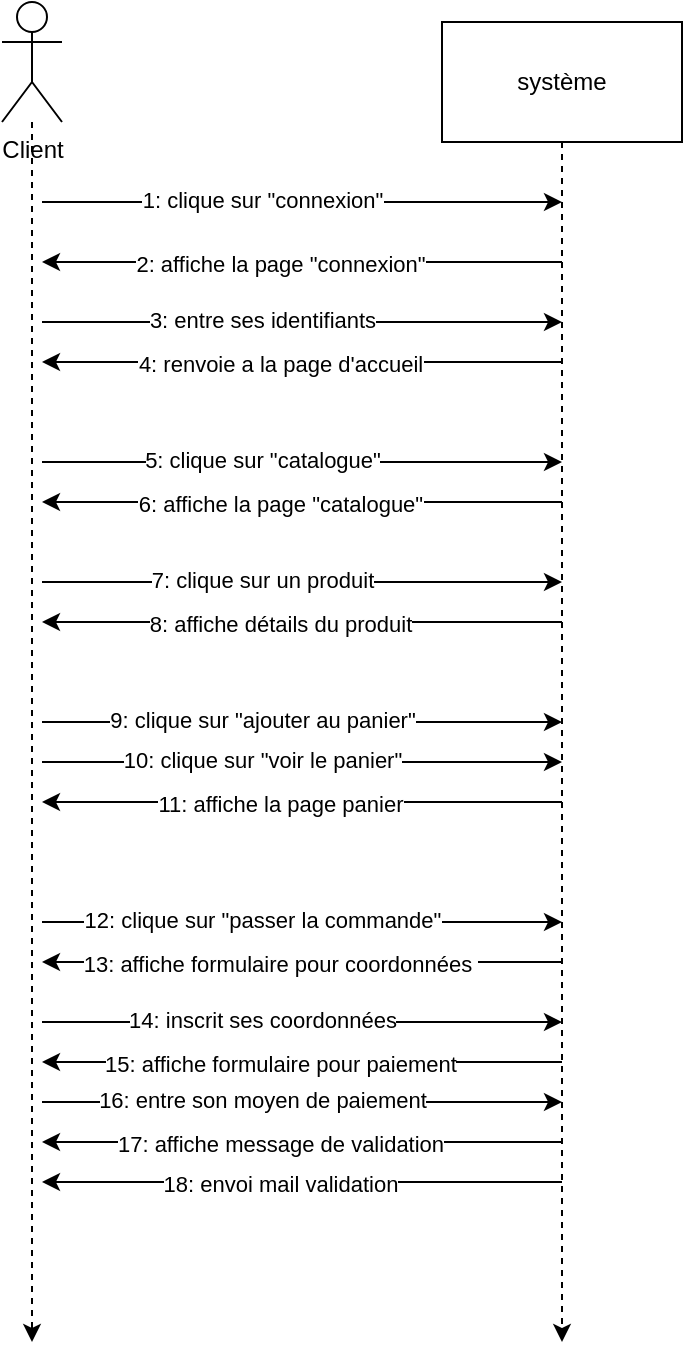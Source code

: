 <mxfile version="27.1.0">
  <diagram name="Page-1" id="yAJDJlF7w6Z2BPJ_sFRI">
    <mxGraphModel dx="1360" dy="793" grid="1" gridSize="10" guides="1" tooltips="1" connect="1" arrows="1" fold="1" page="1" pageScale="1" pageWidth="827" pageHeight="1169" math="0" shadow="0">
      <root>
        <mxCell id="0" />
        <mxCell id="1" parent="0" />
        <mxCell id="1WWdEcd1YNxhQH8Uuy1p-3" style="edgeStyle=orthogonalEdgeStyle;rounded=0;orthogonalLoop=1;jettySize=auto;html=1;dashed=1;" edge="1" parent="1" source="1WWdEcd1YNxhQH8Uuy1p-1">
          <mxGeometry relative="1" as="geometry">
            <mxPoint x="85" y="710" as="targetPoint" />
          </mxGeometry>
        </mxCell>
        <mxCell id="1WWdEcd1YNxhQH8Uuy1p-1" value="Client" style="shape=umlActor;verticalLabelPosition=bottom;verticalAlign=top;html=1;outlineConnect=0;" vertex="1" parent="1">
          <mxGeometry x="70" y="40" width="30" height="60" as="geometry" />
        </mxCell>
        <mxCell id="1WWdEcd1YNxhQH8Uuy1p-4" style="edgeStyle=orthogonalEdgeStyle;rounded=0;orthogonalLoop=1;jettySize=auto;html=1;dashed=1;" edge="1" parent="1" source="1WWdEcd1YNxhQH8Uuy1p-2">
          <mxGeometry relative="1" as="geometry">
            <mxPoint x="350" y="710" as="targetPoint" />
          </mxGeometry>
        </mxCell>
        <mxCell id="1WWdEcd1YNxhQH8Uuy1p-2" value="système" style="rounded=0;whiteSpace=wrap;html=1;" vertex="1" parent="1">
          <mxGeometry x="290" y="50" width="120" height="60" as="geometry" />
        </mxCell>
        <mxCell id="1WWdEcd1YNxhQH8Uuy1p-5" value="" style="edgeStyle=none;orthogonalLoop=1;jettySize=auto;html=1;rounded=0;" edge="1" parent="1">
          <mxGeometry width="100" relative="1" as="geometry">
            <mxPoint x="90" y="140" as="sourcePoint" />
            <mxPoint x="350" y="140" as="targetPoint" />
            <Array as="points" />
          </mxGeometry>
        </mxCell>
        <mxCell id="1WWdEcd1YNxhQH8Uuy1p-6" value="1: clique sur &quot;connexion&quot;" style="edgeLabel;html=1;align=center;verticalAlign=middle;resizable=0;points=[];" vertex="1" connectable="0" parent="1WWdEcd1YNxhQH8Uuy1p-5">
          <mxGeometry x="-0.3" y="1" relative="1" as="geometry">
            <mxPoint x="19" as="offset" />
          </mxGeometry>
        </mxCell>
        <mxCell id="1WWdEcd1YNxhQH8Uuy1p-7" value="" style="edgeStyle=none;orthogonalLoop=1;jettySize=auto;html=1;rounded=0;" edge="1" parent="1">
          <mxGeometry width="100" relative="1" as="geometry">
            <mxPoint x="350" y="170" as="sourcePoint" />
            <mxPoint x="90" y="170" as="targetPoint" />
            <Array as="points">
              <mxPoint x="220" y="170" />
            </Array>
          </mxGeometry>
        </mxCell>
        <mxCell id="1WWdEcd1YNxhQH8Uuy1p-8" value="2: affiche la page &quot;connexion&quot;" style="edgeLabel;html=1;align=center;verticalAlign=middle;resizable=0;points=[];" vertex="1" connectable="0" parent="1WWdEcd1YNxhQH8Uuy1p-7">
          <mxGeometry x="0.085" y="1" relative="1" as="geometry">
            <mxPoint as="offset" />
          </mxGeometry>
        </mxCell>
        <mxCell id="1WWdEcd1YNxhQH8Uuy1p-10" value="" style="edgeStyle=none;orthogonalLoop=1;jettySize=auto;html=1;rounded=0;" edge="1" parent="1">
          <mxGeometry width="100" relative="1" as="geometry">
            <mxPoint x="350" y="290" as="sourcePoint" />
            <mxPoint x="90" y="290" as="targetPoint" />
            <Array as="points">
              <mxPoint x="220" y="290" />
            </Array>
          </mxGeometry>
        </mxCell>
        <mxCell id="1WWdEcd1YNxhQH8Uuy1p-11" value="6: affiche la page &quot;catalogue&quot;" style="edgeLabel;html=1;align=center;verticalAlign=middle;resizable=0;points=[];" vertex="1" connectable="0" parent="1WWdEcd1YNxhQH8Uuy1p-10">
          <mxGeometry x="0.085" y="1" relative="1" as="geometry">
            <mxPoint as="offset" />
          </mxGeometry>
        </mxCell>
        <mxCell id="1WWdEcd1YNxhQH8Uuy1p-12" value="" style="edgeStyle=none;orthogonalLoop=1;jettySize=auto;html=1;rounded=0;" edge="1" parent="1">
          <mxGeometry width="100" relative="1" as="geometry">
            <mxPoint x="350" y="350" as="sourcePoint" />
            <mxPoint x="90" y="350" as="targetPoint" />
            <Array as="points">
              <mxPoint x="220" y="350" />
            </Array>
          </mxGeometry>
        </mxCell>
        <mxCell id="1WWdEcd1YNxhQH8Uuy1p-13" value="8: affiche détails du produit" style="edgeLabel;html=1;align=center;verticalAlign=middle;resizable=0;points=[];" vertex="1" connectable="0" parent="1WWdEcd1YNxhQH8Uuy1p-12">
          <mxGeometry x="0.085" y="1" relative="1" as="geometry">
            <mxPoint as="offset" />
          </mxGeometry>
        </mxCell>
        <mxCell id="1WWdEcd1YNxhQH8Uuy1p-14" value="" style="edgeStyle=none;orthogonalLoop=1;jettySize=auto;html=1;rounded=0;" edge="1" parent="1">
          <mxGeometry width="100" relative="1" as="geometry">
            <mxPoint x="350" y="440" as="sourcePoint" />
            <mxPoint x="90" y="440" as="targetPoint" />
            <Array as="points">
              <mxPoint x="220" y="440" />
            </Array>
          </mxGeometry>
        </mxCell>
        <mxCell id="1WWdEcd1YNxhQH8Uuy1p-15" value="11: affiche la page panier" style="edgeLabel;html=1;align=center;verticalAlign=middle;resizable=0;points=[];" vertex="1" connectable="0" parent="1WWdEcd1YNxhQH8Uuy1p-14">
          <mxGeometry x="0.085" y="1" relative="1" as="geometry">
            <mxPoint as="offset" />
          </mxGeometry>
        </mxCell>
        <mxCell id="1WWdEcd1YNxhQH8Uuy1p-16" value="" style="edgeStyle=none;orthogonalLoop=1;jettySize=auto;html=1;rounded=0;" edge="1" parent="1">
          <mxGeometry width="100" relative="1" as="geometry">
            <mxPoint x="350" y="520" as="sourcePoint" />
            <mxPoint x="90" y="520" as="targetPoint" />
            <Array as="points">
              <mxPoint x="220" y="520" />
            </Array>
          </mxGeometry>
        </mxCell>
        <mxCell id="1WWdEcd1YNxhQH8Uuy1p-17" value="13: affiche formulaire pour coordonnées&amp;nbsp;" style="edgeLabel;html=1;align=center;verticalAlign=middle;resizable=0;points=[];" vertex="1" connectable="0" parent="1WWdEcd1YNxhQH8Uuy1p-16">
          <mxGeometry x="0.085" y="1" relative="1" as="geometry">
            <mxPoint as="offset" />
          </mxGeometry>
        </mxCell>
        <mxCell id="1WWdEcd1YNxhQH8Uuy1p-19" value="" style="edgeStyle=none;orthogonalLoop=1;jettySize=auto;html=1;rounded=0;" edge="1" parent="1">
          <mxGeometry width="100" relative="1" as="geometry">
            <mxPoint x="90" y="270" as="sourcePoint" />
            <mxPoint x="350" y="270" as="targetPoint" />
            <Array as="points" />
          </mxGeometry>
        </mxCell>
        <mxCell id="1WWdEcd1YNxhQH8Uuy1p-20" value="5: clique sur &quot;catalogue&quot;" style="edgeLabel;html=1;align=center;verticalAlign=middle;resizable=0;points=[];" vertex="1" connectable="0" parent="1WWdEcd1YNxhQH8Uuy1p-19">
          <mxGeometry x="-0.3" y="1" relative="1" as="geometry">
            <mxPoint x="19" as="offset" />
          </mxGeometry>
        </mxCell>
        <mxCell id="1WWdEcd1YNxhQH8Uuy1p-21" value="" style="edgeStyle=none;orthogonalLoop=1;jettySize=auto;html=1;rounded=0;" edge="1" parent="1">
          <mxGeometry width="100" relative="1" as="geometry">
            <mxPoint x="90" y="330" as="sourcePoint" />
            <mxPoint x="350" y="330" as="targetPoint" />
            <Array as="points" />
          </mxGeometry>
        </mxCell>
        <mxCell id="1WWdEcd1YNxhQH8Uuy1p-22" value="7: clique sur un produit" style="edgeLabel;html=1;align=center;verticalAlign=middle;resizable=0;points=[];" vertex="1" connectable="0" parent="1WWdEcd1YNxhQH8Uuy1p-21">
          <mxGeometry x="-0.3" y="1" relative="1" as="geometry">
            <mxPoint x="19" as="offset" />
          </mxGeometry>
        </mxCell>
        <mxCell id="1WWdEcd1YNxhQH8Uuy1p-23" value="" style="edgeStyle=none;orthogonalLoop=1;jettySize=auto;html=1;rounded=0;" edge="1" parent="1">
          <mxGeometry width="100" relative="1" as="geometry">
            <mxPoint x="90" y="400" as="sourcePoint" />
            <mxPoint x="350" y="400" as="targetPoint" />
            <Array as="points" />
          </mxGeometry>
        </mxCell>
        <mxCell id="1WWdEcd1YNxhQH8Uuy1p-24" value="9: clique sur &quot;ajouter au panier&quot;" style="edgeLabel;html=1;align=center;verticalAlign=middle;resizable=0;points=[];" vertex="1" connectable="0" parent="1WWdEcd1YNxhQH8Uuy1p-23">
          <mxGeometry x="-0.3" y="1" relative="1" as="geometry">
            <mxPoint x="19" as="offset" />
          </mxGeometry>
        </mxCell>
        <mxCell id="1WWdEcd1YNxhQH8Uuy1p-25" value="" style="edgeStyle=none;orthogonalLoop=1;jettySize=auto;html=1;rounded=0;" edge="1" parent="1">
          <mxGeometry width="100" relative="1" as="geometry">
            <mxPoint x="90" y="500" as="sourcePoint" />
            <mxPoint x="350" y="500" as="targetPoint" />
            <Array as="points" />
          </mxGeometry>
        </mxCell>
        <mxCell id="1WWdEcd1YNxhQH8Uuy1p-26" value="12: clique sur &quot;passer la commande&quot;" style="edgeLabel;html=1;align=center;verticalAlign=middle;resizable=0;points=[];" vertex="1" connectable="0" parent="1WWdEcd1YNxhQH8Uuy1p-25">
          <mxGeometry x="-0.3" y="1" relative="1" as="geometry">
            <mxPoint x="19" as="offset" />
          </mxGeometry>
        </mxCell>
        <mxCell id="1WWdEcd1YNxhQH8Uuy1p-27" value="" style="edgeStyle=none;orthogonalLoop=1;jettySize=auto;html=1;rounded=0;" edge="1" parent="1">
          <mxGeometry width="100" relative="1" as="geometry">
            <mxPoint x="90" y="420" as="sourcePoint" />
            <mxPoint x="350" y="420" as="targetPoint" />
            <Array as="points" />
          </mxGeometry>
        </mxCell>
        <mxCell id="1WWdEcd1YNxhQH8Uuy1p-28" value="10: clique sur &quot;voir le panier&quot;" style="edgeLabel;html=1;align=center;verticalAlign=middle;resizable=0;points=[];" vertex="1" connectable="0" parent="1WWdEcd1YNxhQH8Uuy1p-27">
          <mxGeometry x="-0.3" y="1" relative="1" as="geometry">
            <mxPoint x="19" as="offset" />
          </mxGeometry>
        </mxCell>
        <mxCell id="1WWdEcd1YNxhQH8Uuy1p-30" value="" style="edgeStyle=none;orthogonalLoop=1;jettySize=auto;html=1;rounded=0;" edge="1" parent="1">
          <mxGeometry width="100" relative="1" as="geometry">
            <mxPoint x="90" y="200" as="sourcePoint" />
            <mxPoint x="350" y="200" as="targetPoint" />
            <Array as="points" />
          </mxGeometry>
        </mxCell>
        <mxCell id="1WWdEcd1YNxhQH8Uuy1p-31" value="3: entre ses identifiants" style="edgeLabel;html=1;align=center;verticalAlign=middle;resizable=0;points=[];" vertex="1" connectable="0" parent="1WWdEcd1YNxhQH8Uuy1p-30">
          <mxGeometry x="-0.3" y="1" relative="1" as="geometry">
            <mxPoint x="19" as="offset" />
          </mxGeometry>
        </mxCell>
        <mxCell id="1WWdEcd1YNxhQH8Uuy1p-32" value="" style="edgeStyle=none;orthogonalLoop=1;jettySize=auto;html=1;rounded=0;" edge="1" parent="1">
          <mxGeometry width="100" relative="1" as="geometry">
            <mxPoint x="350" y="220" as="sourcePoint" />
            <mxPoint x="90" y="220" as="targetPoint" />
            <Array as="points">
              <mxPoint x="220" y="220" />
            </Array>
          </mxGeometry>
        </mxCell>
        <mxCell id="1WWdEcd1YNxhQH8Uuy1p-33" value="4: renvoie a la page d&#39;accueil" style="edgeLabel;html=1;align=center;verticalAlign=middle;resizable=0;points=[];" vertex="1" connectable="0" parent="1WWdEcd1YNxhQH8Uuy1p-32">
          <mxGeometry x="0.085" y="1" relative="1" as="geometry">
            <mxPoint as="offset" />
          </mxGeometry>
        </mxCell>
        <mxCell id="1WWdEcd1YNxhQH8Uuy1p-34" value="" style="edgeStyle=none;orthogonalLoop=1;jettySize=auto;html=1;rounded=0;" edge="1" parent="1">
          <mxGeometry width="100" relative="1" as="geometry">
            <mxPoint x="90" y="550" as="sourcePoint" />
            <mxPoint x="350" y="550" as="targetPoint" />
            <Array as="points" />
          </mxGeometry>
        </mxCell>
        <mxCell id="1WWdEcd1YNxhQH8Uuy1p-35" value="14: inscrit ses coordonnées" style="edgeLabel;html=1;align=center;verticalAlign=middle;resizable=0;points=[];" vertex="1" connectable="0" parent="1WWdEcd1YNxhQH8Uuy1p-34">
          <mxGeometry x="-0.3" y="1" relative="1" as="geometry">
            <mxPoint x="19" as="offset" />
          </mxGeometry>
        </mxCell>
        <mxCell id="1WWdEcd1YNxhQH8Uuy1p-36" value="" style="edgeStyle=none;orthogonalLoop=1;jettySize=auto;html=1;rounded=0;" edge="1" parent="1">
          <mxGeometry width="100" relative="1" as="geometry">
            <mxPoint x="350" y="570" as="sourcePoint" />
            <mxPoint x="90" y="570" as="targetPoint" />
            <Array as="points">
              <mxPoint x="220" y="570" />
            </Array>
          </mxGeometry>
        </mxCell>
        <mxCell id="1WWdEcd1YNxhQH8Uuy1p-37" value="15: affiche formulaire pour paiement" style="edgeLabel;html=1;align=center;verticalAlign=middle;resizable=0;points=[];" vertex="1" connectable="0" parent="1WWdEcd1YNxhQH8Uuy1p-36">
          <mxGeometry x="0.085" y="1" relative="1" as="geometry">
            <mxPoint as="offset" />
          </mxGeometry>
        </mxCell>
        <mxCell id="1WWdEcd1YNxhQH8Uuy1p-38" value="" style="edgeStyle=none;orthogonalLoop=1;jettySize=auto;html=1;rounded=0;" edge="1" parent="1">
          <mxGeometry width="100" relative="1" as="geometry">
            <mxPoint x="90" y="590" as="sourcePoint" />
            <mxPoint x="350" y="590" as="targetPoint" />
            <Array as="points" />
          </mxGeometry>
        </mxCell>
        <mxCell id="1WWdEcd1YNxhQH8Uuy1p-39" value="16: entre son moyen de paiement" style="edgeLabel;html=1;align=center;verticalAlign=middle;resizable=0;points=[];" vertex="1" connectable="0" parent="1WWdEcd1YNxhQH8Uuy1p-38">
          <mxGeometry x="-0.3" y="1" relative="1" as="geometry">
            <mxPoint x="19" as="offset" />
          </mxGeometry>
        </mxCell>
        <mxCell id="1WWdEcd1YNxhQH8Uuy1p-40" value="" style="edgeStyle=none;orthogonalLoop=1;jettySize=auto;html=1;rounded=0;" edge="1" parent="1">
          <mxGeometry width="100" relative="1" as="geometry">
            <mxPoint x="350" y="610" as="sourcePoint" />
            <mxPoint x="90" y="610" as="targetPoint" />
            <Array as="points">
              <mxPoint x="220" y="610" />
            </Array>
          </mxGeometry>
        </mxCell>
        <mxCell id="1WWdEcd1YNxhQH8Uuy1p-41" value="17: affiche message de validation" style="edgeLabel;html=1;align=center;verticalAlign=middle;resizable=0;points=[];" vertex="1" connectable="0" parent="1WWdEcd1YNxhQH8Uuy1p-40">
          <mxGeometry x="0.085" y="1" relative="1" as="geometry">
            <mxPoint as="offset" />
          </mxGeometry>
        </mxCell>
        <mxCell id="1WWdEcd1YNxhQH8Uuy1p-42" value="" style="edgeStyle=none;orthogonalLoop=1;jettySize=auto;html=1;rounded=0;" edge="1" parent="1">
          <mxGeometry width="100" relative="1" as="geometry">
            <mxPoint x="350" y="630" as="sourcePoint" />
            <mxPoint x="90" y="630" as="targetPoint" />
            <Array as="points">
              <mxPoint x="220" y="630" />
            </Array>
          </mxGeometry>
        </mxCell>
        <mxCell id="1WWdEcd1YNxhQH8Uuy1p-43" value="18: envoi mail validation" style="edgeLabel;html=1;align=center;verticalAlign=middle;resizable=0;points=[];" vertex="1" connectable="0" parent="1WWdEcd1YNxhQH8Uuy1p-42">
          <mxGeometry x="0.085" y="1" relative="1" as="geometry">
            <mxPoint as="offset" />
          </mxGeometry>
        </mxCell>
      </root>
    </mxGraphModel>
  </diagram>
</mxfile>
